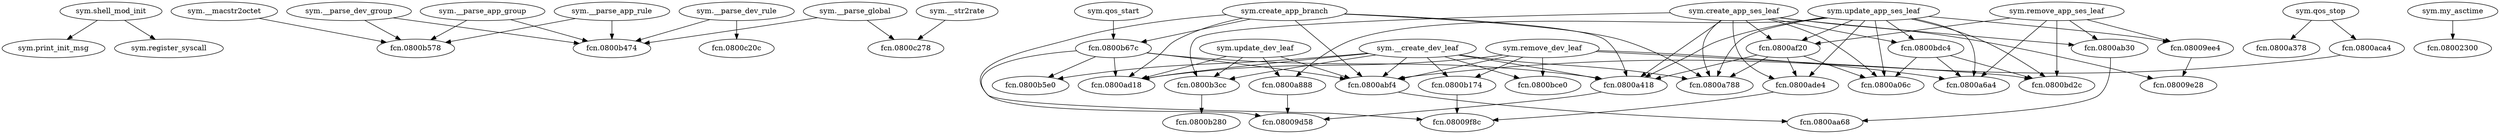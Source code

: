 digraph code {
  "0x08000534" [label="sym.shell_mod_init"];
  "0x08000534" -> "0x080000f0";
  "0x080000f0" [label="sym.print_init_msg"];
  "0x08000534" -> "0x08000100";
  "0x08000100" [label="sym.register_syscall"];
  "0x0800c2d8" [label="sym.__macstr2octet"];
  "0x0800c2d8" -> "0x0800b578";
  "0x0800b578" [label="fcn.0800b578"];
  "0x0800de6c" [label="sym.create_app_branch"];
  "0x0800de6c" -> "0x0800ad18";
  "0x0800ad18" [label="fcn.0800ad18"];
  "0x0800de6c" -> "0x0800a418";
  "0x0800a418" [label="fcn.0800a418"];
  "0x0800de6c" -> "0x08009f8c";
  "0x08009f8c" [label="fcn.08009f8c"];
  "0x0800de6c" -> "0x0800a788";
  "0x0800a788" [label="fcn.0800a788"];
  "0x0800de6c" -> "0x0800b67c";
  "0x0800b67c" [label="fcn.0800b67c"];
  "0x0800de6c" -> "0x0800abf4";
  "0x0800abf4" [label="fcn.0800abf4"];
  "0x0800ccd0" [label="sym.__parse_dev_group"];
  "0x0800ccd0" -> "0x0800b474";
  "0x0800b474" [label="fcn.0800b474"];
  "0x0800ccd0" -> "0x0800b578";
  "0x0800b578" [label="fcn.0800b578"];
  "0x0800eef4" [label="sym.create_app_ses_leaf"];
  "0x0800eef4" -> "0x0800b3cc";
  "0x0800b3cc" [label="fcn.0800b3cc"];
  "0x0800eef4" -> "0x0800bdc4";
  "0x0800bdc4" [label="fcn.0800bdc4"];
  "0x0800eef4" -> "0x0800a06c";
  "0x0800a06c" [label="fcn.0800a06c"];
  "0x0800eef4" -> "0x0800ab30";
  "0x0800ab30" [label="fcn.0800ab30"];
  "0x0800eef4" -> "0x08009e28";
  "0x08009e28" [label="fcn.08009e28"];
  "0x0800eef4" -> "0x0800ade4";
  "0x0800ade4" [label="fcn.0800ade4"];
  "0x0800eef4" -> "0x0800af20";
  "0x0800af20" [label="fcn.0800af20"];
  "0x0800eef4" -> "0x0800a418";
  "0x0800a418" [label="fcn.0800a418"];
  "0x0800eef4" -> "0x0800a788";
  "0x0800a788" [label="fcn.0800a788"];
  "0x0800c630" [label="sym.__str2rate"];
  "0x0800c630" -> "0x0800c278";
  "0x0800c278" [label="fcn.0800c278"];
  "0x0800ca64" [label="sym.__parse_app_group"];
  "0x0800ca64" -> "0x0800b474";
  "0x0800b474" [label="fcn.0800b474"];
  "0x0800ca64" -> "0x0800b578";
  "0x0800b578" [label="fcn.0800b578"];
  "0x0800f7c0" [label="sym.qos_stop"];
  "0x0800f7c0" -> "0x0800a378";
  "0x0800a378" [label="fcn.0800a378"];
  "0x0800f7c0" -> "0x0800aca4";
  "0x0800aca4" [label="fcn.0800aca4"];
  "0x080023c8" [label="sym.my_asctime"];
  "0x080023c8" -> "0x08002300";
  "0x08002300" [label="fcn.08002300"];
  "0x0800e7e8" [label="sym.update_dev_leaf"];
  "0x0800e7e8" -> "0x0800a888";
  "0x0800a888" [label="fcn.0800a888"];
  "0x0800e7e8" -> "0x0800abf4";
  "0x0800abf4" [label="fcn.0800abf4"];
  "0x0800e7e8" -> "0x0800ad18";
  "0x0800ad18" [label="fcn.0800ad18"];
  "0x0800e7e8" -> "0x0800b3cc";
  "0x0800b3cc" [label="fcn.0800b3cc"];
  "0x0800cb64" [label="sym.__parse_app_rule"];
  "0x0800cb64" -> "0x0800b474";
  "0x0800b474" [label="fcn.0800b474"];
  "0x0800cb64" -> "0x0800b578";
  "0x0800b578" [label="fcn.0800b578"];
  "0x0800c870" [label="sym.__parse_global"];
  "0x0800c870" -> "0x0800b474";
  "0x0800b474" [label="fcn.0800b474"];
  "0x0800c870" -> "0x0800c278";
  "0x0800c278" [label="fcn.0800c278"];
  "0x0800f680" [label="sym.qos_start"];
  "0x0800f680" -> "0x0800b67c";
  "0x0800b67c" [label="fcn.0800b67c"];
  "0x0800e600" [label="sym.remove_dev_leaf"];
  "0x0800e600" -> "0x0800ad18";
  "0x0800ad18" [label="fcn.0800ad18"];
  "0x0800e600" -> "0x0800bce0";
  "0x0800bce0" [label="fcn.0800bce0"];
  "0x0800e600" -> "0x0800b174";
  "0x0800b174" [label="fcn.0800b174"];
  "0x0800e600" -> "0x0800a6a4";
  "0x0800a6a4" [label="fcn.0800a6a4"];
  "0x0800e600" -> "0x0800bd2c";
  "0x0800bd2c" [label="fcn.0800bd2c"];
  "0x0800e600" -> "0x0800abf4";
  "0x0800abf4" [label="fcn.0800abf4"];
  "0x0800ea30" [label="sym.update_app_ses_leaf"];
  "0x0800ea30" -> "0x08009ee4";
  "0x08009ee4" [label="fcn.08009ee4"];
  "0x0800ea30" -> "0x0800af20";
  "0x0800af20" [label="fcn.0800af20"];
  "0x0800ea30" -> "0x0800a888";
  "0x0800a888" [label="fcn.0800a888"];
  "0x0800ea30" -> "0x0800a06c";
  "0x0800a06c" [label="fcn.0800a06c"];
  "0x0800ea30" -> "0x0800a6a4";
  "0x0800a6a4" [label="fcn.0800a6a4"];
  "0x0800ea30" -> "0x0800bd2c";
  "0x0800bd2c" [label="fcn.0800bd2c"];
  "0x0800ea30" -> "0x0800bdc4";
  "0x0800bdc4" [label="fcn.0800bdc4"];
  "0x0800ea30" -> "0x0800ade4";
  "0x0800ade4" [label="fcn.0800ade4"];
  "0x0800ea30" -> "0x0800a418";
  "0x0800a418" [label="fcn.0800a418"];
  "0x0800ea30" -> "0x0800a788";
  "0x0800a788" [label="fcn.0800a788"];
  "0x0800e220" [label="sym.__create_dev_leaf"];
  "0x0800e220" -> "0x0800b5e0";
  "0x0800b5e0" [label="fcn.0800b5e0"];
  "0x0800e220" -> "0x0800b174";
  "0x0800b174" [label="fcn.0800b174"];
  "0x0800e220" -> "0x0800a418";
  "0x0800a418" [label="fcn.0800a418"];
  "0x0800e220" -> "0x0800a788";
  "0x0800a788" [label="fcn.0800a788"];
  "0x0800e220" -> "0x0800abf4";
  "0x0800abf4" [label="fcn.0800abf4"];
  "0x0800e220" -> "0x0800ad18";
  "0x0800ad18" [label="fcn.0800ad18"];
  "0x0800e220" -> "0x0800b3cc";
  "0x0800b3cc" [label="fcn.0800b3cc"];
  "0x0800e220" -> "0x0800bce0";
  "0x0800bce0" [label="fcn.0800bce0"];
  "0x0800f4d4" [label="sym.remove_app_ses_leaf"];
  "0x0800f4d4" -> "0x08009ee4";
  "0x08009ee4" [label="fcn.08009ee4"];
  "0x0800f4d4" -> "0x0800ab30";
  "0x0800ab30" [label="fcn.0800ab30"];
  "0x0800f4d4" -> "0x0800a6a4";
  "0x0800a6a4" [label="fcn.0800a6a4"];
  "0x0800f4d4" -> "0x0800bd2c";
  "0x0800bd2c" [label="fcn.0800bd2c"];
  "0x0800f4d4" -> "0x0800af20";
  "0x0800af20" [label="fcn.0800af20"];
  "0x0800cd68" [label="sym.__parse_dev_rule"];
  "0x0800cd68" -> "0x0800b474";
  "0x0800b474" [label="fcn.0800b474"];
  "0x0800cd68" -> "0x0800c20c";
  "0x0800c20c" [label="fcn.0800c20c"];
  "0x0800abf4" [label="fcn.0800abf4"];
  "0x0800abf4" -> "0x0800aa68";
  "0x0800aa68" [label="fcn.0800aa68"];
  "0x0800ade4" [label="fcn.0800ade4"];
  "0x0800ade4" -> "0x08009f8c";
  "0x08009f8c" [label="fcn.08009f8c"];
  "0x0800a418" [label="fcn.0800a418"];
  "0x0800a418" -> "0x08009d58";
  "0x08009d58" [label="fcn.08009d58"];
  "0x0800b67c" [label="fcn.0800b67c"];
  "0x0800b67c" -> "0x08009d58";
  "0x08009d58" [label="fcn.08009d58"];
  "0x0800b67c" -> "0x0800ad18";
  "0x0800ad18" [label="fcn.0800ad18"];
  "0x0800b67c" -> "0x0800b5e0";
  "0x0800b5e0" [label="fcn.0800b5e0"];
  "0x0800b67c" -> "0x0800a418";
  "0x0800a418" [label="fcn.0800a418"];
  "0x0800b67c" -> "0x0800abf4";
  "0x0800abf4" [label="fcn.0800abf4"];
  "0x0800b174" [label="fcn.0800b174"];
  "0x0800b174" -> "0x08009f8c";
  "0x08009f8c" [label="fcn.08009f8c"];
  "0x0800b3cc" [label="fcn.0800b3cc"];
  "0x0800b3cc" -> "0x0800b280";
  "0x0800b280" [label="fcn.0800b280"];
  "0x0800a888" [label="fcn.0800a888"];
  "0x0800a888" -> "0x08009d58";
  "0x08009d58" [label="fcn.08009d58"];
  "0x08009ee4" [label="fcn.08009ee4"];
  "0x08009ee4" -> "0x08009e28";
  "0x08009e28" [label="fcn.08009e28"];
  "0x0800af20" [label="fcn.0800af20"];
  "0x0800af20" -> "0x0800a06c";
  "0x0800a06c" [label="fcn.0800a06c"];
  "0x0800af20" -> "0x0800ade4";
  "0x0800ade4" [label="fcn.0800ade4"];
  "0x0800af20" -> "0x0800a418";
  "0x0800a418" [label="fcn.0800a418"];
  "0x0800af20" -> "0x0800a788";
  "0x0800a788" [label="fcn.0800a788"];
  "0x0800bdc4" [label="fcn.0800bdc4"];
  "0x0800bdc4" -> "0x0800a6a4";
  "0x0800a6a4" [label="fcn.0800a6a4"];
  "0x0800bdc4" -> "0x0800bd2c";
  "0x0800bd2c" [label="fcn.0800bd2c"];
  "0x0800bdc4" -> "0x0800a06c";
  "0x0800a06c" [label="fcn.0800a06c"];
  "0x0800ab30" [label="fcn.0800ab30"];
  "0x0800ab30" -> "0x0800aa68";
  "0x0800aa68" [label="fcn.0800aa68"];
  "0x0800aca4" [label="fcn.0800aca4"];
  "0x0800aca4" -> "0x0800abf4";
  "0x0800abf4" [label="fcn.0800abf4"];
}